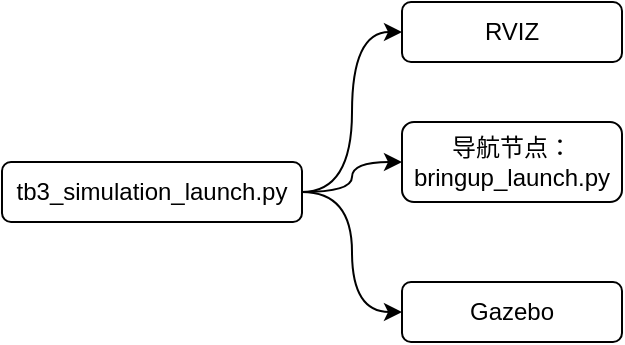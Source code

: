 <mxfile version="26.0.11">
  <diagram name="第 1 页" id="ej2JMTwUqACkT05rTPGu">
    <mxGraphModel dx="674" dy="503" grid="1" gridSize="10" guides="1" tooltips="1" connect="1" arrows="1" fold="1" page="1" pageScale="1" pageWidth="827" pageHeight="1169" math="0" shadow="0">
      <root>
        <mxCell id="0" />
        <mxCell id="1" parent="0" />
        <mxCell id="GNKil_ehPjm9dJlZcgDg-6" style="edgeStyle=orthogonalEdgeStyle;curved=1;rounded=0;orthogonalLoop=1;jettySize=auto;html=1;exitX=1;exitY=0.5;exitDx=0;exitDy=0;entryX=0;entryY=0.5;entryDx=0;entryDy=0;" edge="1" parent="1" source="GNKil_ehPjm9dJlZcgDg-1" target="GNKil_ehPjm9dJlZcgDg-2">
          <mxGeometry relative="1" as="geometry" />
        </mxCell>
        <mxCell id="GNKil_ehPjm9dJlZcgDg-7" style="edgeStyle=orthogonalEdgeStyle;curved=1;rounded=0;orthogonalLoop=1;jettySize=auto;html=1;exitX=1;exitY=0.5;exitDx=0;exitDy=0;entryX=0;entryY=0.5;entryDx=0;entryDy=0;" edge="1" parent="1" source="GNKil_ehPjm9dJlZcgDg-1" target="GNKil_ehPjm9dJlZcgDg-4">
          <mxGeometry relative="1" as="geometry" />
        </mxCell>
        <mxCell id="GNKil_ehPjm9dJlZcgDg-8" style="edgeStyle=orthogonalEdgeStyle;curved=1;rounded=0;orthogonalLoop=1;jettySize=auto;html=1;exitX=1;exitY=0.5;exitDx=0;exitDy=0;entryX=0;entryY=0.5;entryDx=0;entryDy=0;" edge="1" parent="1" source="GNKil_ehPjm9dJlZcgDg-1" target="GNKil_ehPjm9dJlZcgDg-5">
          <mxGeometry relative="1" as="geometry" />
        </mxCell>
        <mxCell id="GNKil_ehPjm9dJlZcgDg-1" value="tb3_simulation_launch.py" style="rounded=1;whiteSpace=wrap;html=1;" vertex="1" parent="1">
          <mxGeometry x="100" y="270" width="150" height="30" as="geometry" />
        </mxCell>
        <mxCell id="GNKil_ehPjm9dJlZcgDg-2" value="RVIZ" style="rounded=1;whiteSpace=wrap;html=1;" vertex="1" parent="1">
          <mxGeometry x="300" y="190" width="110" height="30" as="geometry" />
        </mxCell>
        <mxCell id="GNKil_ehPjm9dJlZcgDg-4" value="导航节点：bringup_launch.py" style="rounded=1;whiteSpace=wrap;html=1;" vertex="1" parent="1">
          <mxGeometry x="300" y="250" width="110" height="40" as="geometry" />
        </mxCell>
        <mxCell id="GNKil_ehPjm9dJlZcgDg-5" value="Gazebo" style="rounded=1;whiteSpace=wrap;html=1;" vertex="1" parent="1">
          <mxGeometry x="300" y="330" width="110" height="30" as="geometry" />
        </mxCell>
      </root>
    </mxGraphModel>
  </diagram>
</mxfile>
